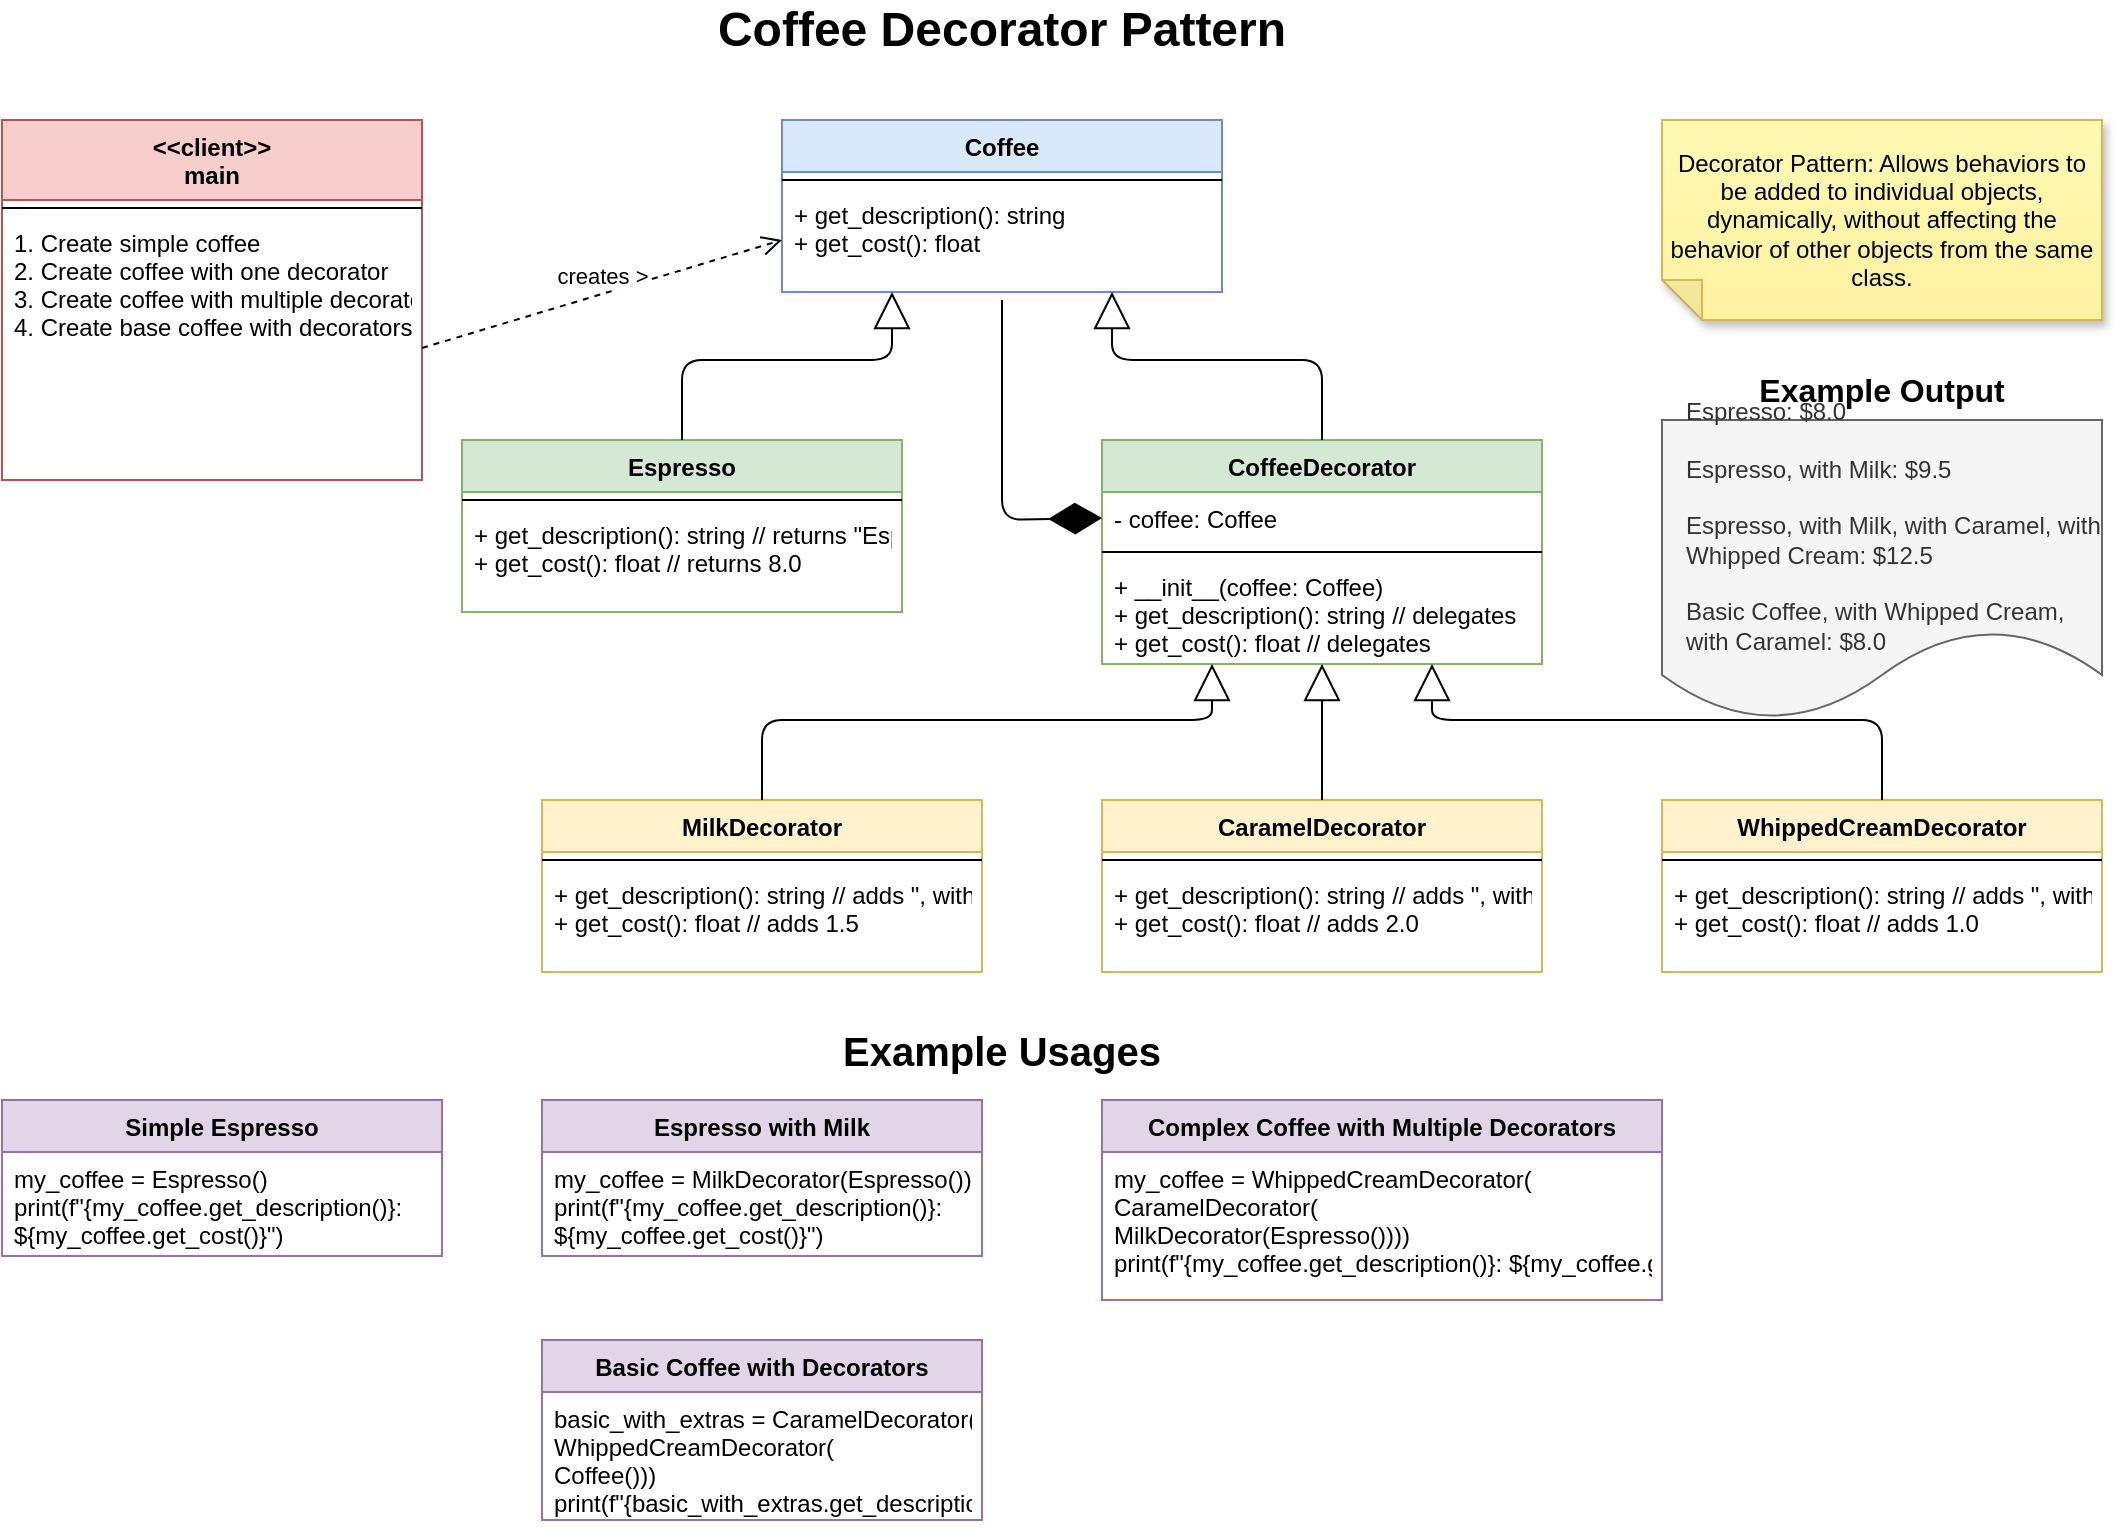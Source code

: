 <mxfile version="14.5.1" type="device">
  <diagram id="C5RBs43oDa-KdzZeNtuy" name="Coffee Decorator Pattern">
    <mxGraphModel dx="1422" dy="762" grid="1" gridSize="10" guides="1" tooltips="1" connect="1" arrows="1" fold="1" page="1" pageScale="1" pageWidth="1100" pageHeight="850" math="0" shadow="0">
      <root>
        <mxCell id="WIyWlLk6GJQsqaUBKTNV-0" />
        <mxCell id="WIyWlLk6GJQsqaUBKTNV-1" parent="WIyWlLk6GJQsqaUBKTNV-0" />
        
        <!-- Title -->
        <mxCell id="title" value="Coffee Decorator Pattern" style="text;html=1;strokeColor=none;fillColor=none;align=center;verticalAlign=middle;whiteSpace=wrap;rounded=0;fontSize=24;fontStyle=1" vertex="1" parent="WIyWlLk6GJQsqaUBKTNV-1">
          <mxGeometry x="350" y="20" width="400" height="30" as="geometry" />
        </mxCell>
        
        <!-- Client -->
        <mxCell id="client-1" value="&lt;&lt;client&gt;&gt;&#xa;main" style="swimlane;fontStyle=1;align=center;verticalAlign=top;childLayout=stackLayout;horizontal=1;startSize=40;horizontalStack=0;resizeParent=1;resizeParentMax=0;resizeLast=0;collapsible=1;marginBottom=0;fillColor=#f8cecc;strokeColor=#b85450;" vertex="1" parent="WIyWlLk6GJQsqaUBKTNV-1">
          <mxGeometry x="50" y="80" width="210" height="180" as="geometry" />
        </mxCell>
        <mxCell id="client-ops" value="" style="line;strokeWidth=1;fillColor=none;align=left;verticalAlign=middle;spacingTop=-1;spacingLeft=3;spacingRight=3;rotatable=0;labelPosition=right;points=[];portConstraint=eastwest;" vertex="1" parent="client-1">
          <mxGeometry y="40" width="210" height="8" as="geometry" />
        </mxCell>
        <mxCell id="client-ops-1" value="1. Create simple coffee&#xa;2. Create coffee with one decorator&#xa;3. Create coffee with multiple decorators&#xa;4. Create base coffee with decorators" style="text;strokeColor=none;fillColor=none;align=left;verticalAlign=top;spacingLeft=4;spacingRight=4;overflow=hidden;rotatable=0;points=[[0,0.5],[1,0.5]];portConstraint=eastwest;" vertex="1" parent="client-1">
          <mxGeometry y="48" width="210" height="132" as="geometry" />
        </mxCell>
        
        <!-- Component -->
        <mxCell id="component-1" value="Coffee" style="swimlane;fontStyle=1;align=center;verticalAlign=top;childLayout=stackLayout;horizontal=1;startSize=26;horizontalStack=0;resizeParent=1;resizeParentMax=0;resizeLast=0;collapsible=1;marginBottom=0;fillColor=#dae8fc;strokeColor=#6c8ebf;" vertex="1" parent="WIyWlLk6GJQsqaUBKTNV-1">
          <mxGeometry x="440" y="80" width="220" height="86" as="geometry" />
        </mxCell>
        <mxCell id="component-ops" value="" style="line;strokeWidth=1;fillColor=none;align=left;verticalAlign=middle;spacingTop=-1;spacingLeft=3;spacingRight=3;rotatable=0;labelPosition=right;points=[];portConstraint=eastwest;" vertex="1" parent="component-1">
          <mxGeometry y="26" width="220" height="8" as="geometry" />
        </mxCell>
        <mxCell id="component-ops-1" value="+ get_description(): string&#xa;+ get_cost(): float" style="text;strokeColor=none;fillColor=none;align=left;verticalAlign=top;spacingLeft=4;spacingRight=4;overflow=hidden;rotatable=0;points=[[0,0.5],[1,0.5]];portConstraint=eastwest;" vertex="1" parent="component-1">
          <mxGeometry y="34" width="220" height="52" as="geometry" />
        </mxCell>
        
        <!-- Concrete Component -->
        <mxCell id="concrete-component-1" value="Espresso" style="swimlane;fontStyle=1;align=center;verticalAlign=top;childLayout=stackLayout;horizontal=1;startSize=26;horizontalStack=0;resizeParent=1;resizeParentMax=0;resizeLast=0;collapsible=1;marginBottom=0;fillColor=#d5e8d4;strokeColor=#82b366;" vertex="1" parent="WIyWlLk6GJQsqaUBKTNV-1">
          <mxGeometry x="280" y="240" width="220" height="86" as="geometry" />
        </mxCell>
        <mxCell id="concrete-component-ops" value="" style="line;strokeWidth=1;fillColor=none;align=left;verticalAlign=middle;spacingTop=-1;spacingLeft=3;spacingRight=3;rotatable=0;labelPosition=right;points=[];portConstraint=eastwest;" vertex="1" parent="concrete-component-1">
          <mxGeometry y="26" width="220" height="8" as="geometry" />
        </mxCell>
        <mxCell id="concrete-component-ops-1" value="+ get_description(): string // returns &quot;Espresso&quot;&#xa;+ get_cost(): float // returns 8.0" style="text;strokeColor=none;fillColor=none;align=left;verticalAlign=top;spacingLeft=4;spacingRight=4;overflow=hidden;rotatable=0;points=[[0,0.5],[1,0.5]];portConstraint=eastwest;" vertex="1" parent="concrete-component-1">
          <mxGeometry y="34" width="220" height="52" as="geometry" />
        </mxCell>
        
        <!-- Decorator Base Class -->
        <mxCell id="decorator-1" value="CoffeeDecorator" style="swimlane;fontStyle=1;align=center;verticalAlign=top;childLayout=stackLayout;horizontal=1;startSize=26;horizontalStack=0;resizeParent=1;resizeParentMax=0;resizeLast=0;collapsible=1;marginBottom=0;fillColor=#d5e8d4;strokeColor=#82b366;" vertex="1" parent="WIyWlLk6GJQsqaUBKTNV-1">
          <mxGeometry x="600" y="240" width="220" height="112" as="geometry" />
        </mxCell>
        <mxCell id="decorator-attrs" value="- coffee: Coffee" style="text;strokeColor=none;fillColor=none;align=left;verticalAlign=top;spacingLeft=4;spacingRight=4;overflow=hidden;rotatable=0;points=[[0,0.5],[1,0.5]];portConstraint=eastwest;" vertex="1" parent="decorator-1">
          <mxGeometry y="26" width="220" height="26" as="geometry" />
        </mxCell>
        <mxCell id="decorator-ops" value="" style="line;strokeWidth=1;fillColor=none;align=left;verticalAlign=middle;spacingTop=-1;spacingLeft=3;spacingRight=3;rotatable=0;labelPosition=right;points=[];portConstraint=eastwest;" vertex="1" parent="decorator-1">
          <mxGeometry y="52" width="220" height="8" as="geometry" />
        </mxCell>
        <mxCell id="decorator-ops-1" value="+ __init__(coffee: Coffee)&#xa;+ get_description(): string // delegates&#xa;+ get_cost(): float // delegates" style="text;strokeColor=none;fillColor=none;align=left;verticalAlign=top;spacingLeft=4;spacingRight=4;overflow=hidden;rotatable=0;points=[[0,0.5],[1,0.5]];portConstraint=eastwest;" vertex="1" parent="decorator-1">
          <mxGeometry y="60" width="220" height="52" as="geometry" />
        </mxCell>
        
        <!-- Milk Decorator -->
        <mxCell id="milk-decorator" value="MilkDecorator" style="swimlane;fontStyle=1;align=center;verticalAlign=top;childLayout=stackLayout;horizontal=1;startSize=26;horizontalStack=0;resizeParent=1;resizeParentMax=0;resizeLast=0;collapsible=1;marginBottom=0;fillColor=#fff2cc;strokeColor=#d6b656;" vertex="1" parent="WIyWlLk6GJQsqaUBKTNV-1">
          <mxGeometry x="320" y="420" width="220" height="86" as="geometry" />
        </mxCell>
        <mxCell id="milk-decorator-ops" value="" style="line;strokeWidth=1;fillColor=none;align=left;verticalAlign=middle;spacingTop=-1;spacingLeft=3;spacingRight=3;rotatable=0;labelPosition=right;points=[];portConstraint=eastwest;" vertex="1" parent="milk-decorator">
          <mxGeometry y="26" width="220" height="8" as="geometry" />
        </mxCell>
        <mxCell id="milk-decorator-ops-1" value="+ get_description(): string // adds &quot;, with Milk&quot;&#xa;+ get_cost(): float // adds 1.5" style="text;strokeColor=none;fillColor=none;align=left;verticalAlign=top;spacingLeft=4;spacingRight=4;overflow=hidden;rotatable=0;points=[[0,0.5],[1,0.5]];portConstraint=eastwest;" vertex="1" parent="milk-decorator">
          <mxGeometry y="34" width="220" height="52" as="geometry" />
        </mxCell>
        
        <!-- Caramel Decorator -->
        <mxCell id="caramel-decorator" value="CaramelDecorator" style="swimlane;fontStyle=1;align=center;verticalAlign=top;childLayout=stackLayout;horizontal=1;startSize=26;horizontalStack=0;resizeParent=1;resizeParentMax=0;resizeLast=0;collapsible=1;marginBottom=0;fillColor=#fff2cc;strokeColor=#d6b656;" vertex="1" parent="WIyWlLk6GJQsqaUBKTNV-1">
          <mxGeometry x="600" y="420" width="220" height="86" as="geometry" />
        </mxCell>
        <mxCell id="caramel-decorator-ops" value="" style="line;strokeWidth=1;fillColor=none;align=left;verticalAlign=middle;spacingTop=-1;spacingLeft=3;spacingRight=3;rotatable=0;labelPosition=right;points=[];portConstraint=eastwest;" vertex="1" parent="caramel-decorator">
          <mxGeometry y="26" width="220" height="8" as="geometry" />
        </mxCell>
        <mxCell id="caramel-decorator-ops-1" value="+ get_description(): string // adds &quot;, with Caramel&quot;&#xa;+ get_cost(): float // adds 2.0" style="text;strokeColor=none;fillColor=none;align=left;verticalAlign=top;spacingLeft=4;spacingRight=4;overflow=hidden;rotatable=0;points=[[0,0.5],[1,0.5]];portConstraint=eastwest;" vertex="1" parent="caramel-decorator">
          <mxGeometry y="34" width="220" height="52" as="geometry" />
        </mxCell>
        
        <!-- Whipped Cream Decorator -->
        <mxCell id="whipped-cream-decorator" value="WhippedCreamDecorator" style="swimlane;fontStyle=1;align=center;verticalAlign=top;childLayout=stackLayout;horizontal=1;startSize=26;horizontalStack=0;resizeParent=1;resizeParentMax=0;resizeLast=0;collapsible=1;marginBottom=0;fillColor=#fff2cc;strokeColor=#d6b656;" vertex="1" parent="WIyWlLk6GJQsqaUBKTNV-1">
          <mxGeometry x="880" y="420" width="220" height="86" as="geometry" />
        </mxCell>
        <mxCell id="whipped-cream-decorator-ops" value="" style="line;strokeWidth=1;fillColor=none;align=left;verticalAlign=middle;spacingTop=-1;spacingLeft=3;spacingRight=3;rotatable=0;labelPosition=right;points=[];portConstraint=eastwest;" vertex="1" parent="whipped-cream-decorator">
          <mxGeometry y="26" width="220" height="8" as="geometry" />
        </mxCell>
        <mxCell id="whipped-cream-decorator-ops-1" value="+ get_description(): string // adds &quot;, with Whipped Cream&quot;&#xa;+ get_cost(): float // adds 1.0" style="text;strokeColor=none;fillColor=none;align=left;verticalAlign=top;spacingLeft=4;spacingRight=4;overflow=hidden;rotatable=0;points=[[0,0.5],[1,0.5]];portConstraint=eastwest;" vertex="1" parent="whipped-cream-decorator">
          <mxGeometry y="34" width="220" height="52" as="geometry" />
        </mxCell>
        
        <!-- Inheritance Relationships -->
        <mxCell id="inheritance-1" value="" style="endArrow=block;endSize=16;endFill=0;html=1;entryX=0.25;entryY=1;entryDx=0;entryDy=0;exitX=0.5;exitY=0;exitDx=0;exitDy=0;" edge="1" parent="WIyWlLk6GJQsqaUBKTNV-1" source="concrete-component-1" target="component-1">
          <mxGeometry width="160" relative="1" as="geometry">
            <mxPoint x="390" y="230" as="sourcePoint" />
            <mxPoint x="495" y="180" as="targetPoint" />
            <Array as="points">
              <mxPoint x="390" y="200" />
              <mxPoint x="495" y="200" />
            </Array>
          </mxGeometry>
        </mxCell>
        
        <mxCell id="inheritance-2" value="" style="endArrow=block;endSize=16;endFill=0;html=1;entryX=0.75;entryY=1;entryDx=0;entryDy=0;exitX=0.5;exitY=0;exitDx=0;exitDy=0;" edge="1" parent="WIyWlLk6GJQsqaUBKTNV-1" source="decorator-1" target="component-1">
          <mxGeometry width="160" relative="1" as="geometry">
            <mxPoint x="710" y="230" as="sourcePoint" />
            <mxPoint x="605" y="180" as="targetPoint" />
            <Array as="points">
              <mxPoint x="710" y="200" />
              <mxPoint x="605" y="200" />
            </Array>
          </mxGeometry>
        </mxCell>
        
        <!-- Concrete Decorator Inheritance -->
        <mxCell id="inheritance-3" value="" style="endArrow=block;endSize=16;endFill=0;html=1;exitX=0.5;exitY=0;exitDx=0;exitDy=0;entryX=0.25;entryY=1;entryDx=0;entryDy=0;" edge="1" parent="WIyWlLk6GJQsqaUBKTNV-1" source="milk-decorator" target="decorator-1">
          <mxGeometry width="160" relative="1" as="geometry">
            <mxPoint x="430" y="410" as="sourcePoint" />
            <mxPoint x="655" y="360" as="targetPoint" />
            <Array as="points">
              <mxPoint x="430" y="380" />
              <mxPoint x="655" y="380" />
            </Array>
          </mxGeometry>
        </mxCell>
        
        <mxCell id="inheritance-4" value="" style="endArrow=block;endSize=16;endFill=0;html=1;exitX=0.5;exitY=0;exitDx=0;exitDy=0;entryX=0.5;entryY=1;entryDx=0;entryDy=0;" edge="1" parent="WIyWlLk6GJQsqaUBKTNV-1" source="caramel-decorator" target="decorator-1">
          <mxGeometry width="160" relative="1" as="geometry">
            <mxPoint x="710" y="410" as="sourcePoint" />
            <mxPoint x="710" y="360" as="targetPoint" />
            <Array as="points">
              <mxPoint x="710" y="380" />
              <mxPoint x="710" y="380" />
            </Array>
          </mxGeometry>
        </mxCell>
        
        <mxCell id="inheritance-5" value="" style="endArrow=block;endSize=16;endFill=0;html=1;exitX=0.5;exitY=0;exitDx=0;exitDy=0;entryX=0.75;entryY=1;entryDx=0;entryDy=0;" edge="1" parent="WIyWlLk6GJQsqaUBKTNV-1" source="whipped-cream-decorator" target="decorator-1">
          <mxGeometry width="160" relative="1" as="geometry">
            <mxPoint x="990" y="410" as="sourcePoint" />
            <mxPoint x="765" y="360" as="targetPoint" />
            <Array as="points">
              <mxPoint x="990" y="380" />
              <mxPoint x="765" y="380" />
            </Array>
          </mxGeometry>
        </mxCell>
        
        <!-- Composition Relationship -->
        <mxCell id="composition-1" value="" style="endArrow=diamondThin;endFill=1;endSize=24;html=1;entryX=0;entryY=0.5;entryDx=0;entryDy=0;" edge="1" parent="WIyWlLk6GJQsqaUBKTNV-1" target="decorator-attrs">
          <mxGeometry width="160" relative="1" as="geometry">
            <mxPoint x="550" y="170" as="sourcePoint" />
            <mxPoint x="600" y="280" as="targetPoint" />
            <Array as="points">
              <mxPoint x="550" y="280" />
            </Array>
          </mxGeometry>
        </mxCell>
        
        <!-- Client to Component relationships -->
        <mxCell id="client-to-component" value="creates &gt;" style="html=1;verticalAlign=bottom;endArrow=open;dashed=1;endSize=8;exitX=1;exitY=0.5;exitDx=0;exitDy=0;entryX=0;entryY=0.5;entryDx=0;entryDy=0;" edge="1" parent="WIyWlLk6GJQsqaUBKTNV-1" source="client-ops-1" target="component-ops-1">
          <mxGeometry relative="1" as="geometry">
            <mxPoint x="270" y="150" as="sourcePoint" />
            <mxPoint x="430" y="130" as="targetPoint" />
          </mxGeometry>
        </mxCell>
        
        <!-- Example Usage Section -->
        <mxCell id="example-title" value="Example Usages" style="text;html=1;strokeColor=none;fillColor=none;align=center;verticalAlign=middle;whiteSpace=wrap;rounded=0;fontSize=20;fontStyle=1" vertex="1" parent="WIyWlLk6GJQsqaUBKTNV-1">
          <mxGeometry x="440" y="530" width="220" height="30" as="geometry" />
        </mxCell>
        
        <!-- Example 1 -->
        <mxCell id="example-1" value="Simple Espresso" style="swimlane;fontStyle=1;align=center;verticalAlign=top;childLayout=stackLayout;horizontal=1;startSize=26;horizontalStack=0;resizeParent=1;resizeParentMax=0;resizeLast=0;collapsible=1;marginBottom=0;fillColor=#e1d5e7;strokeColor=#9673a6;" vertex="1" parent="WIyWlLk6GJQsqaUBKTNV-1">
          <mxGeometry x="50" y="570" width="220" height="78" as="geometry" />
        </mxCell>
        <mxCell id="example-1-code" value="my_coffee = Espresso()&#xa;print(f&quot;{my_coffee.get_description()}: &#xa;        ${my_coffee.get_cost()}&quot;)" style="text;strokeColor=none;fillColor=none;align=left;verticalAlign=top;spacingLeft=4;spacingRight=4;overflow=hidden;rotatable=0;points=[[0,0.5],[1,0.5]];portConstraint=eastwest;" vertex="1" parent="example-1">
          <mxGeometry y="26" width="220" height="52" as="geometry" />
        </mxCell>
        
        <!-- Example 2 -->
        <mxCell id="example-2" value="Espresso with Milk" style="swimlane;fontStyle=1;align=center;verticalAlign=top;childLayout=stackLayout;horizontal=1;startSize=26;horizontalStack=0;resizeParent=1;resizeParentMax=0;resizeLast=0;collapsible=1;marginBottom=0;fillColor=#e1d5e7;strokeColor=#9673a6;" vertex="1" parent="WIyWlLk6GJQsqaUBKTNV-1">
          <mxGeometry x="320" y="570" width="220" height="78" as="geometry" />
        </mxCell>
        <mxCell id="example-2-code" value="my_coffee = MilkDecorator(Espresso())&#xa;print(f&quot;{my_coffee.get_description()}: &#xa;        ${my_coffee.get_cost()}&quot;)" style="text;strokeColor=none;fillColor=none;align=left;verticalAlign=top;spacingLeft=4;spacingRight=4;overflow=hidden;rotatable=0;points=[[0,0.5],[1,0.5]];portConstraint=eastwest;" vertex="1" parent="example-2">
          <mxGeometry y="26" width="220" height="52" as="geometry" />
        </mxCell>
        
        <!-- Example 3 -->
        <mxCell id="example-3" value="Complex Coffee with Multiple Decorators" style="swimlane;fontStyle=1;align=center;verticalAlign=top;childLayout=stackLayout;horizontal=1;startSize=26;horizontalStack=0;resizeParent=1;resizeParentMax=0;resizeLast=0;collapsible=1;marginBottom=0;fillColor=#e1d5e7;strokeColor=#9673a6;" vertex="1" parent="WIyWlLk6GJQsqaUBKTNV-1">
          <mxGeometry x="600" y="570" width="280" height="100" as="geometry" />
        </mxCell>
        <mxCell id="example-3-code" value="my_coffee = WhippedCreamDecorator(&#xa;              CaramelDecorator(&#xa;                MilkDecorator(Espresso())))&#xa;print(f&quot;{my_coffee.get_description()}: ${my_coffee.get_cost()}&quot;)" style="text;strokeColor=none;fillColor=none;align=left;verticalAlign=top;spacingLeft=4;spacingRight=4;overflow=hidden;rotatable=0;points=[[0,0.5],[1,0.5]];portConstraint=eastwest;" vertex="1" parent="example-3">
          <mxGeometry y="26" width="280" height="74" as="geometry" />
        </mxCell>
        
        <!-- Example 4 -->
        <mxCell id="example-4" value="Basic Coffee with Decorators" style="swimlane;fontStyle=1;align=center;verticalAlign=top;childLayout=stackLayout;horizontal=1;startSize=26;horizontalStack=0;resizeParent=1;resizeParentMax=0;resizeLast=0;collapsible=1;marginBottom=0;fillColor=#e1d5e7;strokeColor=#9673a6;" vertex="1" parent="WIyWlLk6GJQsqaUBKTNV-1">
          <mxGeometry x="320" y="690" width="220" height="90" as="geometry" />
        </mxCell>
        <mxCell id="example-4-code" value="basic_with_extras = CaramelDecorator(&#xa;                       WhippedCreamDecorator(&#xa;                         Coffee()))&#xa;print(f&quot;{basic_with_extras.get_description()}: ${basic_with_extras.get_cost()}&quot;)" style="text;strokeColor=none;fillColor=none;align=left;verticalAlign=top;spacingLeft=4;spacingRight=4;overflow=hidden;rotatable=0;points=[[0,0.5],[1,0.5]];portConstraint=eastwest;" vertex="1" parent="example-4">
          <mxGeometry y="26" width="220" height="64" as="geometry" />
        </mxCell>
        
        <!-- Pattern Description -->
        <mxCell id="pattern-desc" value="Decorator Pattern: Allows behaviors to be added to individual objects, dynamically, without affecting the behavior of other objects from the same class." style="shape=note;whiteSpace=wrap;html=1;backgroundOutline=1;fontColor=#000000;darkOpacity=0.05;fillColor=#FFF9B2;strokeColor=#d6b656;fillStyle=solid;direction=west;gradientDirection=north;gradientColor=#FFF2A1;shadow=1;size=20;pointerEvents=1;" vertex="1" parent="WIyWlLk6GJQsqaUBKTNV-1">
          <mxGeometry x="880" y="80" width="220" height="100" as="geometry" />
        </mxCell>
        
        <!-- Output -->
        <mxCell id="output-title" value="Example Output" style="text;html=1;strokeColor=none;fillColor=none;align=center;verticalAlign=middle;whiteSpace=wrap;rounded=0;fontSize=16;fontStyle=1" vertex="1" parent="WIyWlLk6GJQsqaUBKTNV-1">
          <mxGeometry x="880" y="200" width="220" height="30" as="geometry" />
        </mxCell>
        
        <mxCell id="output" value="Espresso: $8.0&#xa;&#xa;Espresso, with Milk: $9.5&#xa;&#xa;Espresso, with Milk, with Caramel, with Whipped Cream: $12.5&#xa;&#xa;Basic Coffee, with Whipped Cream, with Caramel: $8.0" style="shape=document;whiteSpace=wrap;html=1;boundedLbl=1;fillColor=#f5f5f5;strokeColor=#666666;fontColor=#333333;align=left;spacingLeft=10;" vertex="1" parent="WIyWlLk6GJQsqaUBKTNV-1">
          <mxGeometry x="880" y="230" width="220" height="150" as="geometry" />
        </mxCell>
      </root>
    </mxGraphModel>
  </diagram>
</mxfile> 